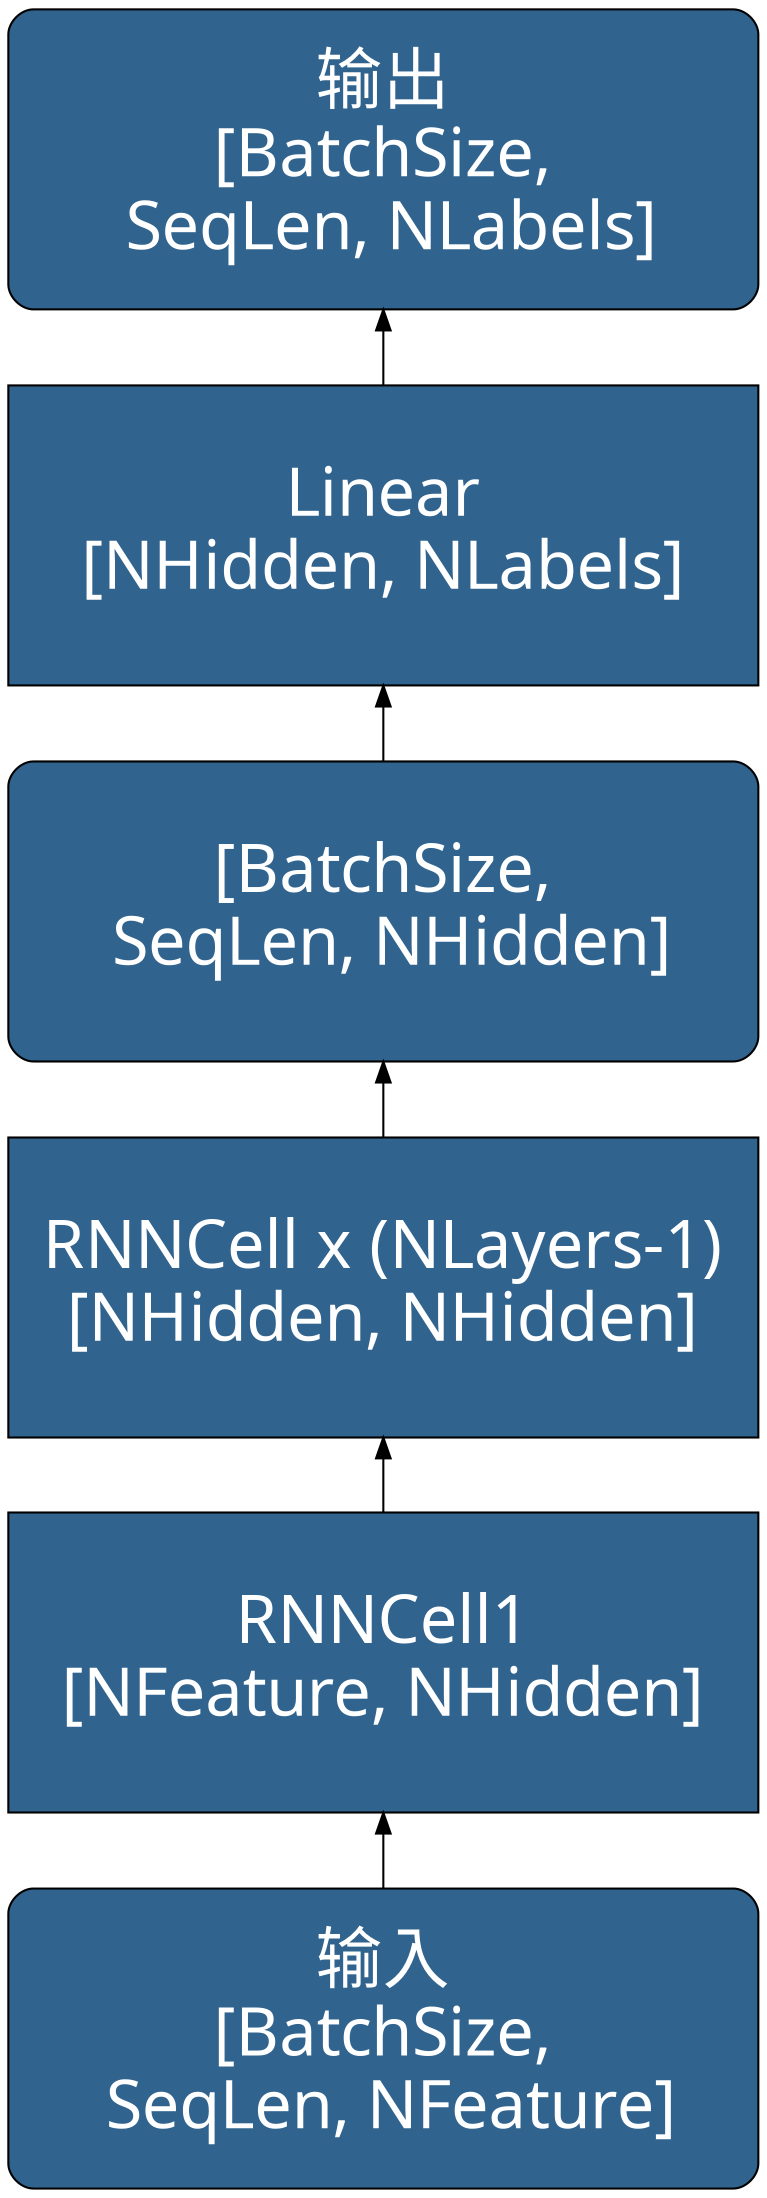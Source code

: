 digraph TimeRNN {
	rankdir=BT
    node [
		style=filled, 
		color=Black
		fontcolor=White, 
		fillcolor="#30638e", 
		fontname="SimHei",
		fontsize=32,
		width=5, height=2,
		shape="box",
	]
	
	
	inp      [label="输入\n[BatchSize,\n SeqLen, NFeature]", shape="Mrecord"]
    rnn1     [label="RNNCell1\n[NFeature, NHidden]"]
    rnn_rest [label="RNNCell x (NLayers-1)\n[NHidden, NHidden]"]
    hidst    [label="[BatchSize,\n SeqLen, NHidden]", shape="Mrecord"]
	ll       [label="Linear\n[NHidden, NLabels]"]
	oup      [label="输出\n[BatchSize,\n SeqLen, NLabels]", shape="Mrecord"]
	
	inp -> rnn1 -> rnn_rest -> hidst -> ll -> oup
}